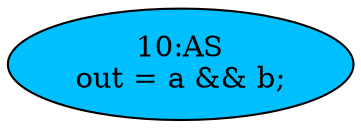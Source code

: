 strict digraph "compose( ,  )" {
	node [label="\N"];
	"10:AS"	[ast="<pyverilog.vparser.ast.Assign object at 0x7f2db8c837d0>",
		def_var="['out']",
		fillcolor=deepskyblue,
		label="10:AS
out = a && b;",
		statements="[]",
		style=filled,
		typ=Assign,
		use_var="['a', 'b']"];
}
